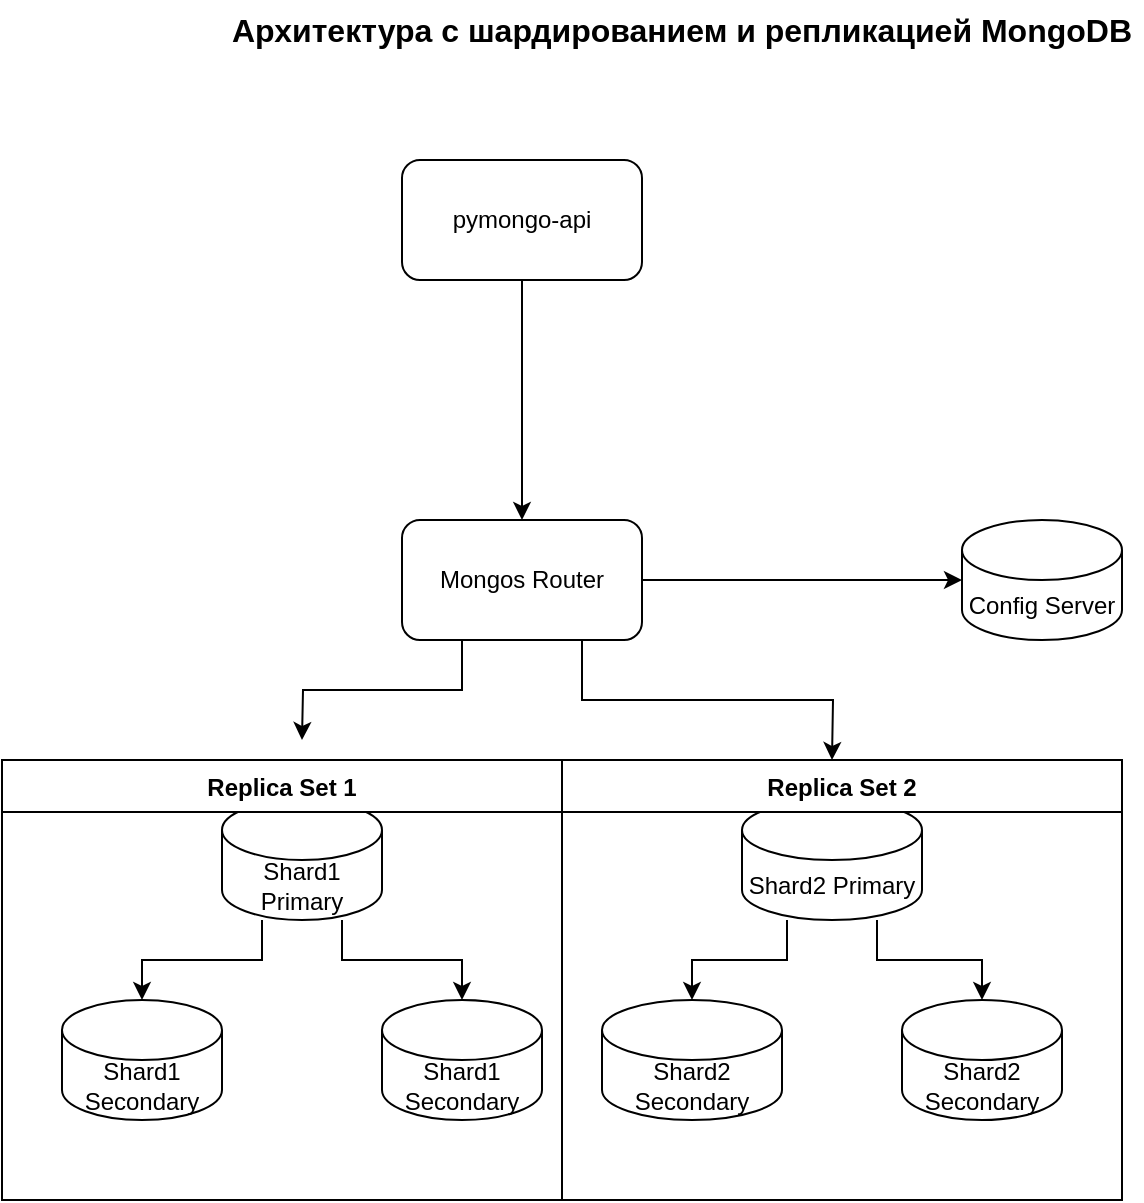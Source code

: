 <mxfile version="28.0.9">
  <diagram name="Схема 2" id="uQaChf9CdVxY_DSxpon-">
    <mxGraphModel dx="946" dy="610" grid="1" gridSize="10" guides="1" tooltips="1" connect="1" arrows="1" fold="1" page="1" pageScale="1" pageWidth="1169" pageHeight="827" math="0" shadow="0">
      <root>
        <mxCell id="0" />
        <mxCell id="1" parent="0" />
        <mxCell id="api-gateway" value="pymongo-api" style="rounded=1;whiteSpace=wrap;html=1;" parent="1" vertex="1">
          <mxGeometry x="350" y="280" width="120" height="60" as="geometry" />
        </mxCell>
        <mxCell id="mongos-router" value="Mongos Router" style="rounded=1;whiteSpace=wrap;html=1;" parent="1" vertex="1">
          <mxGeometry x="350" y="460" width="120" height="60" as="geometry" />
        </mxCell>
        <mxCell id="config-server" value="Config Server" style="shape=cylinder3;whiteSpace=wrap;html=1;boundedLbl=1;backgroundOutline=1;size=15;" parent="1" vertex="1">
          <mxGeometry x="630" y="460" width="80" height="60" as="geometry" />
        </mxCell>
        <mxCell id="shard1-primary" value="Shard1 Primary" style="shape=cylinder3;whiteSpace=wrap;html=1;boundedLbl=1;backgroundOutline=1;size=15;" parent="1" vertex="1">
          <mxGeometry x="260" y="600" width="80" height="60" as="geometry" />
        </mxCell>
        <mxCell id="shard1-secondary1" value="Shard1 Secondary" style="shape=cylinder3;whiteSpace=wrap;html=1;boundedLbl=1;backgroundOutline=1;size=15;" parent="1" vertex="1">
          <mxGeometry x="180" y="700" width="80" height="60" as="geometry" />
        </mxCell>
        <mxCell id="shard1-secondary2" value="Shard1 Secondary" style="shape=cylinder3;whiteSpace=wrap;html=1;boundedLbl=1;backgroundOutline=1;size=15;" parent="1" vertex="1">
          <mxGeometry x="340" y="700" width="80" height="60" as="geometry" />
        </mxCell>
        <mxCell id="shard2-primary" value="Shard2 Primary" style="shape=cylinder3;whiteSpace=wrap;html=1;boundedLbl=1;backgroundOutline=1;size=15;" parent="1" vertex="1">
          <mxGeometry x="520" y="600" width="90" height="60" as="geometry" />
        </mxCell>
        <mxCell id="shard2-secondary1" value="Shard2 Secondary" style="shape=cylinder3;whiteSpace=wrap;html=1;boundedLbl=1;backgroundOutline=1;size=15;" parent="1" vertex="1">
          <mxGeometry x="450" y="700" width="90" height="60" as="geometry" />
        </mxCell>
        <mxCell id="shard2-secondary2" value="Shard2 Secondary" style="shape=cylinder3;whiteSpace=wrap;html=1;boundedLbl=1;backgroundOutline=1;size=15;" parent="1" vertex="1">
          <mxGeometry x="600" y="700" width="80" height="60" as="geometry" />
        </mxCell>
        <mxCell id="replica-set1" value="Replica Set 1" style="swimlane;fontStyle=1;align=center;verticalAlign=top;childLayout=stackLayout;horizontal=1;startSize=26;horizontalStack=0;resizeParent=1;resizeParentMax=0;resizeLast=0;collapsible=1;marginBottom=0;" parent="1" vertex="1">
          <mxGeometry x="150" y="580" width="280" height="220" as="geometry" />
        </mxCell>
        <mxCell id="replica-set2" value="Replica Set 2" style="swimlane;fontStyle=1;align=center;verticalAlign=top;childLayout=stackLayout;horizontal=1;startSize=26;horizontalStack=0;resizeParent=1;resizeParentMax=0;resizeLast=0;collapsible=1;marginBottom=0;" parent="1" vertex="1">
          <mxGeometry x="430" y="580" width="280" height="220" as="geometry" />
        </mxCell>
        <mxCell id="api-to-mongos" style="edgeStyle=orthogonalEdgeStyle;rounded=0;orthogonalLoop=1;jettySize=auto;html=1;exitX=0.5;exitY=1;exitDx=0;exitDy=0;entryX=0.5;entryY=0;entryDx=0;entryDy=0;" parent="1" source="api-gateway" target="mongos-router" edge="1">
          <mxGeometry relative="1" as="geometry" />
        </mxCell>
        <mxCell id="mongos-to-config" style="edgeStyle=orthogonalEdgeStyle;rounded=0;orthogonalLoop=1;jettySize=auto;html=1;exitX=1;exitY=0.5;exitDx=0;exitDy=0;entryX=0;entryY=0.5;entryDx=0;entryDy=0;" parent="1" source="mongos-router" target="config-server" edge="1">
          <mxGeometry relative="1" as="geometry" />
        </mxCell>
        <mxCell id="mongos-to-shard1" style="edgeStyle=orthogonalEdgeStyle;rounded=0;orthogonalLoop=1;jettySize=auto;html=1;exitX=0.25;exitY=1;exitDx=0;exitDy=0;" parent="1" source="mongos-router" edge="1">
          <mxGeometry relative="1" as="geometry">
            <mxPoint x="300" y="570" as="targetPoint" />
          </mxGeometry>
        </mxCell>
        <mxCell id="mongos-to-shard2" style="edgeStyle=orthogonalEdgeStyle;rounded=0;orthogonalLoop=1;jettySize=auto;html=1;exitX=0.75;exitY=1;exitDx=0;exitDy=0;" parent="1" source="mongos-router" edge="1">
          <mxGeometry relative="1" as="geometry">
            <mxPoint x="565" y="580" as="targetPoint" />
          </mxGeometry>
        </mxCell>
        <mxCell id="shard1-replication1" style="edgeStyle=orthogonalEdgeStyle;rounded=0;orthogonalLoop=1;jettySize=auto;html=1;exitX=0.25;exitY=1;exitDx=0;exitDy=0;entryX=0.5;entryY=0;entryDx=0;entryDy=0;" parent="1" source="shard1-primary" target="shard1-secondary1" edge="1">
          <mxGeometry relative="1" as="geometry" />
        </mxCell>
        <mxCell id="shard1-replication2" style="edgeStyle=orthogonalEdgeStyle;rounded=0;orthogonalLoop=1;jettySize=auto;html=1;exitX=0.75;exitY=1;exitDx=0;exitDy=0;entryX=0.5;entryY=0;entryDx=0;entryDy=0;" parent="1" source="shard1-primary" target="shard1-secondary2" edge="1">
          <mxGeometry relative="1" as="geometry" />
        </mxCell>
        <mxCell id="shard2-replication1" style="edgeStyle=orthogonalEdgeStyle;rounded=0;orthogonalLoop=1;jettySize=auto;html=1;exitX=0.25;exitY=1;exitDx=0;exitDy=0;entryX=0.5;entryY=0;entryDx=0;entryDy=0;" parent="1" source="shard2-primary" target="shard2-secondary1" edge="1">
          <mxGeometry relative="1" as="geometry" />
        </mxCell>
        <mxCell id="shard2-replication2" style="edgeStyle=orthogonalEdgeStyle;rounded=0;orthogonalLoop=1;jettySize=auto;html=1;exitX=0.75;exitY=1;exitDx=0;exitDy=0;entryX=0.5;entryY=0;entryDx=0;entryDy=0;" parent="1" source="shard2-primary" target="shard2-secondary2" edge="1">
          <mxGeometry relative="1" as="geometry" />
        </mxCell>
        <mxCell id="title" value="Архитектура с шардированием и репликацией MongoDB" style="text;html=1;strokeColor=none;fillColor=none;align=center;verticalAlign=middle;whiteSpace=wrap;rounded=0;fontSize=16;fontStyle=1;" parent="1" vertex="1">
          <mxGeometry x="260" y="200" width="460" height="30" as="geometry" />
        </mxCell>
      </root>
    </mxGraphModel>
  </diagram>
</mxfile>
